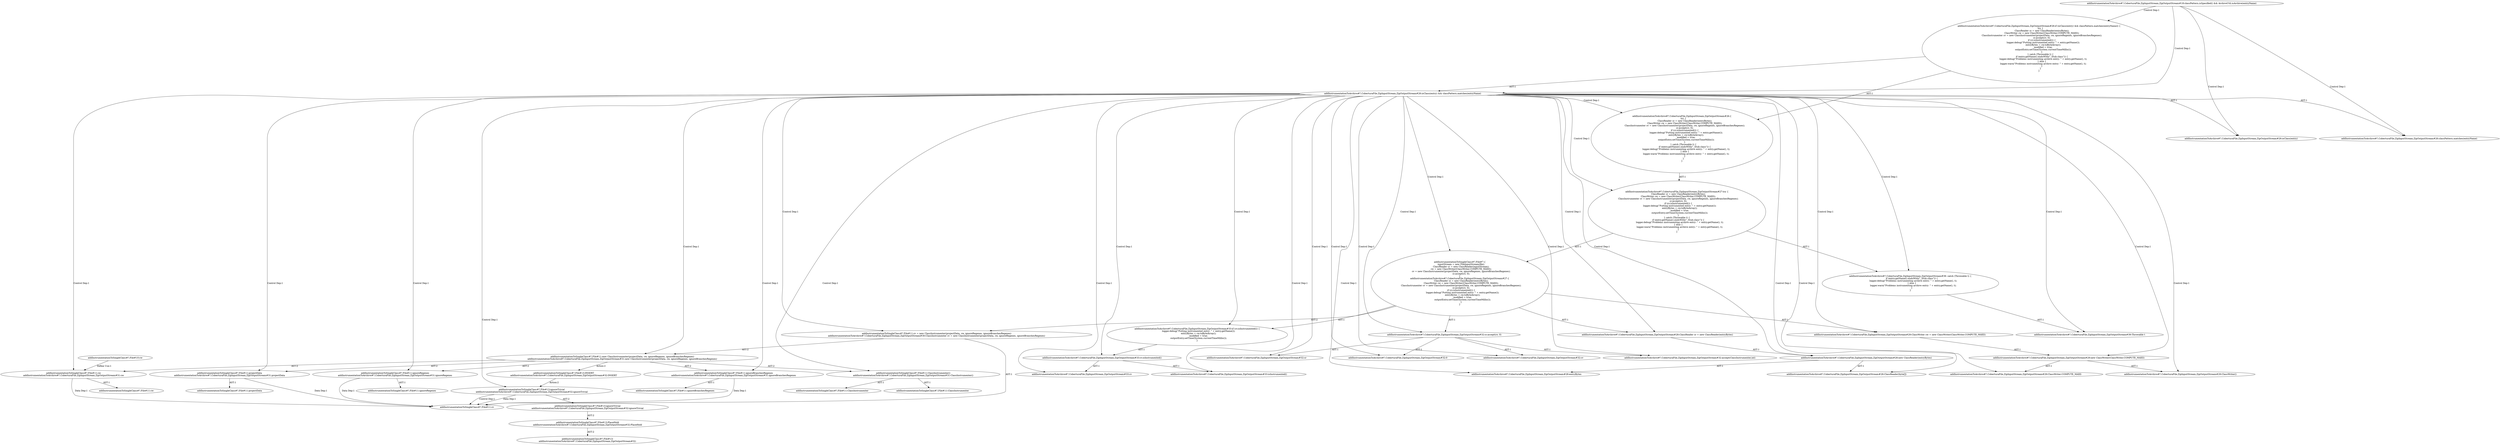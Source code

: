 digraph "Pattern" {
0 [label="addInstrumentationToSingleClass#?,File#13:INSERT
addInstrumentationToArchive#?,CoberturaFile,ZipInputStream,ZipOutputStream#32:INSERT" shape=ellipse]
1 [label="addInstrumentationToSingleClass#?,File#11:new ClassInstrumenter(projectData, cw, ignoreRegexes, ignoreBranchesRegexes)
addInstrumentationToArchive#?,CoberturaFile,ZipInputStream,ZipOutputStream#31:new ClassInstrumenter(projectData, cw, ignoreRegexes, ignoreBranchesRegexes)" shape=ellipse]
2 [label="addInstrumentationToSingleClass#?,File#11:cv = new ClassInstrumenter(projectData, cw, ignoreRegexes, ignoreBranchesRegexes)
addInstrumentationToArchive#?,CoberturaFile,ZipInputStream,ZipOutputStream#30:ClassInstrumenter cv = new ClassInstrumenter(projectData, cw, ignoreRegexes, ignoreBranchesRegexes)" shape=ellipse]
3 [label="addInstrumentationToSingleClass#?,File#7:\{
    inputStream = new FileInputStream(file);
    ClassReader cr = new ClassReader(inputStream);
    cw = new ClassWriter(ClassWriter.COMPUTE_MAXS);
    cv = new ClassInstrumenter(projectData, cw, ignoreRegexes, ignoreBranchesRegexes);
    cr.accept(cv, 0);
\}
addInstrumentationToArchive#?,CoberturaFile,ZipInputStream,ZipOutputStream#27:\{
    ClassReader cr = new ClassReader(entryBytes);
    ClassWriter cw = new ClassWriter(ClassWriter.COMPUTE_MAXS);
    ClassInstrumenter cv = new ClassInstrumenter(projectData, cw, ignoreRegexes, ignoreBranchesRegexes);
    cr.accept(cv, 0);
    if (cv.isInstrumented()) \{
        logger.debug(\"Putting instrumented entry: \" + entry.getName());
        entryBytes = cw.toByteArray();
        modified = true;
        outputEntry.setTime(System.currentTimeMillis());
    \}
\}" shape=ellipse]
4 [label="addInstrumentationToSingleClass#?,File#11:cv" shape=ellipse]
5 [label="addInstrumentationToSingleClass#?,File#13:ignoreTrivial
addInstrumentationToArchive#?,CoberturaFile,ZipInputStream,ZipOutputStream#32:ignoreTrivial" shape=ellipse]
6 [label="addInstrumentationToSingleClass#?,File#13:ignoreTrivial
addInstrumentationToArchive#?,CoberturaFile,ZipInputStream,ZipOutputStream#32:ignoreTrivial" shape=ellipse]
7 [label="addInstrumentationToSingleClass#?,File#13:PlaceHold
addInstrumentationToArchive#?,CoberturaFile,ZipInputStream,ZipOutputStream#32:PlaceHold" shape=ellipse]
8 [label="addInstrumentationToSingleClass#?,File#13:
addInstrumentationToArchive#?,CoberturaFile,ZipInputStream,ZipOutputStream#32:" shape=ellipse]
9 [label="addInstrumentationToSingleClass#?,File#11:ClassInstrumenter()
addInstrumentationToArchive#?,CoberturaFile,ZipInputStream,ZipOutputStream#31:ClassInstrumenter()" shape=ellipse]
10 [label="addInstrumentationToSingleClass#?,File#11:ClassInstrumenter" shape=ellipse]
11 [label="addInstrumentationToSingleClass#?,File#11:ClassInstrumenter" shape=ellipse]
12 [label="addInstrumentationToSingleClass#?,File#11:projectData
addInstrumentationToArchive#?,CoberturaFile,ZipInputStream,ZipOutputStream#31:projectData" shape=ellipse]
13 [label="addInstrumentationToSingleClass#?,File#11:projectData" shape=ellipse]
14 [label="addInstrumentationToSingleClass#?,File#11:cw
addInstrumentationToArchive#?,CoberturaFile,ZipInputStream,ZipOutputStream#31:cw" shape=ellipse]
15 [label="addInstrumentationToSingleClass#?,File#10:cw" shape=ellipse]
16 [label="addInstrumentationToSingleClass#?,File#11:cw" shape=ellipse]
17 [label="addInstrumentationToSingleClass#?,File#11:ignoreRegexes
addInstrumentationToArchive#?,CoberturaFile,ZipInputStream,ZipOutputStream#31:ignoreRegexes" shape=ellipse]
18 [label="addInstrumentationToSingleClass#?,File#11:ignoreRegexes" shape=ellipse]
19 [label="addInstrumentationToSingleClass#?,File#11:ignoreBranchesRegexes
addInstrumentationToArchive#?,CoberturaFile,ZipInputStream,ZipOutputStream#31:ignoreBranchesRegexes" shape=ellipse]
20 [label="addInstrumentationToSingleClass#?,File#11:ignoreBranchesRegexes" shape=ellipse]
21 [label="addInstrumentationToArchive#?,CoberturaFile,ZipInputStream,ZipOutputStream#26:if (isClass(entry) && classPattern.matches(entryName)) \{
    try \{
        ClassReader cr = new ClassReader(entryBytes);
        ClassWriter cw = new ClassWriter(ClassWriter.COMPUTE_MAXS);
        ClassInstrumenter cv = new ClassInstrumenter(projectData, cw, ignoreRegexes, ignoreBranchesRegexes);
        cr.accept(cv, 0);
        if (cv.isInstrumented()) \{
            logger.debug(\"Putting instrumented entry: \" + entry.getName());
            entryBytes = cw.toByteArray();
            modified = true;
            outputEntry.setTime(System.currentTimeMillis());
        \}
    \} catch (Throwable t) \{
        if (entry.getName().endsWith(\"_Stub.class\")) \{
            logger.debug(\"Problems instrumenting archive entry: \" + entry.getName(), t);
        \} else \{
            logger.warn(\"Problems instrumenting archive entry: \" + entry.getName(), t);
        \}
    \}
\}" shape=ellipse]
22 [label="addInstrumentationToArchive#?,CoberturaFile,ZipInputStream,ZipOutputStream#26:isClass(entry) && classPattern.matches(entryName)" shape=ellipse]
23 [label="addInstrumentationToArchive#?,CoberturaFile,ZipInputStream,ZipOutputStream#18:classPattern.isSpecified() && ArchiveUtil.isArchive(entryName)" shape=ellipse]
24 [label="addInstrumentationToArchive#?,CoberturaFile,ZipInputStream,ZipOutputStream#26:isClass(entry)" shape=ellipse]
25 [label="addInstrumentationToArchive#?,CoberturaFile,ZipInputStream,ZipOutputStream#33:cv" shape=ellipse]
26 [label="addInstrumentationToArchive#?,CoberturaFile,ZipInputStream,ZipOutputStream#26:classPattern.matches(entryName)" shape=ellipse]
27 [label="addInstrumentationToArchive#?,CoberturaFile,ZipInputStream,ZipOutputStream#26:\{
    try \{
        ClassReader cr = new ClassReader(entryBytes);
        ClassWriter cw = new ClassWriter(ClassWriter.COMPUTE_MAXS);
        ClassInstrumenter cv = new ClassInstrumenter(projectData, cw, ignoreRegexes, ignoreBranchesRegexes);
        cr.accept(cv, 0);
        if (cv.isInstrumented()) \{
            logger.debug(\"Putting instrumented entry: \" + entry.getName());
            entryBytes = cw.toByteArray();
            modified = true;
            outputEntry.setTime(System.currentTimeMillis());
        \}
    \} catch (Throwable t) \{
        if (entry.getName().endsWith(\"_Stub.class\")) \{
            logger.debug(\"Problems instrumenting archive entry: \" + entry.getName(), t);
        \} else \{
            logger.warn(\"Problems instrumenting archive entry: \" + entry.getName(), t);
        \}
    \}
\}" shape=ellipse]
28 [label="addInstrumentationToArchive#?,CoberturaFile,ZipInputStream,ZipOutputStream#27:try \{
    ClassReader cr = new ClassReader(entryBytes);
    ClassWriter cw = new ClassWriter(ClassWriter.COMPUTE_MAXS);
    ClassInstrumenter cv = new ClassInstrumenter(projectData, cw, ignoreRegexes, ignoreBranchesRegexes);
    cr.accept(cv, 0);
    if (cv.isInstrumented()) \{
        logger.debug(\"Putting instrumented entry: \" + entry.getName());
        entryBytes = cw.toByteArray();
        modified = true;
        outputEntry.setTime(System.currentTimeMillis());
    \}
\} catch (Throwable t) \{
    if (entry.getName().endsWith(\"_Stub.class\")) \{
        logger.debug(\"Problems instrumenting archive entry: \" + entry.getName(), t);
    \} else \{
        logger.warn(\"Problems instrumenting archive entry: \" + entry.getName(), t);
    \}
\}" shape=ellipse]
29 [label="addInstrumentationToArchive#?,CoberturaFile,ZipInputStream,ZipOutputStream#39: catch (Throwable t) \{
    if (entry.getName().endsWith(\"_Stub.class\")) \{
        logger.debug(\"Problems instrumenting archive entry: \" + entry.getName(), t);
    \} else \{
        logger.warn(\"Problems instrumenting archive entry: \" + entry.getName(), t);
    \}
\}" shape=ellipse]
30 [label="addInstrumentationToArchive#?,CoberturaFile,ZipInputStream,ZipOutputStream#28:new ClassReader(entryBytes)" shape=ellipse]
31 [label="addInstrumentationToArchive#?,CoberturaFile,ZipInputStream,ZipOutputStream#28:entryBytes" shape=ellipse]
32 [label="addInstrumentationToArchive#?,CoberturaFile,ZipInputStream,ZipOutputStream#33:if (cv.isInstrumented()) \{
    logger.debug(\"Putting instrumented entry: \" + entry.getName());
    entryBytes = cw.toByteArray();
    modified = true;
    outputEntry.setTime(System.currentTimeMillis());
\}" shape=ellipse]
33 [label="addInstrumentationToArchive#?,CoberturaFile,ZipInputStream,ZipOutputStream#32:cr.accept(cv, 0)" shape=ellipse]
34 [label="addInstrumentationToArchive#?,CoberturaFile,ZipInputStream,ZipOutputStream#32:cr" shape=ellipse]
35 [label="addInstrumentationToArchive#?,CoberturaFile,ZipInputStream,ZipOutputStream#29:new ClassWriter(ClassWriter.COMPUTE_MAXS)" shape=ellipse]
36 [label="addInstrumentationToArchive#?,CoberturaFile,ZipInputStream,ZipOutputStream#33:cv.isInstrumented()" shape=ellipse]
37 [label="addInstrumentationToArchive#?,CoberturaFile,ZipInputStream,ZipOutputStream#29:ClassWriter.COMPUTE_MAXS" shape=ellipse]
38 [label="addInstrumentationToArchive#?,CoberturaFile,ZipInputStream,ZipOutputStream#32:0" shape=ellipse]
39 [label="addInstrumentationToArchive#?,CoberturaFile,ZipInputStream,ZipOutputStream#32:cv" shape=ellipse]
40 [label="addInstrumentationToArchive#?,CoberturaFile,ZipInputStream,ZipOutputStream#33:isInstrumented()" shape=ellipse]
41 [label="addInstrumentationToArchive#?,CoberturaFile,ZipInputStream,ZipOutputStream#28:ClassReader(byte[])" shape=ellipse]
42 [label="addInstrumentationToArchive#?,CoberturaFile,ZipInputStream,ZipOutputStream#29:ClassWriter()" shape=ellipse]
43 [label="addInstrumentationToArchive#?,CoberturaFile,ZipInputStream,ZipOutputStream#32:accept(ClassInstrumenter,int)" shape=ellipse]
44 [label="addInstrumentationToArchive#?,CoberturaFile,ZipInputStream,ZipOutputStream#28:ClassReader cr = new ClassReader(entryBytes)" shape=ellipse]
45 [label="addInstrumentationToArchive#?,CoberturaFile,ZipInputStream,ZipOutputStream#29:ClassWriter cw = new ClassWriter(ClassWriter.COMPUTE_MAXS)" shape=ellipse]
46 [label="addInstrumentationToArchive#?,CoberturaFile,ZipInputStream,ZipOutputStream#39:Throwable t" shape=ellipse]
0 -> 5 [label="Action:2"];
1 -> 0 [label="Action:2"];
1 -> 9 [label="AST:2"];
1 -> 12 [label="AST:2"];
1 -> 14 [label="AST:2"];
1 -> 17 [label="AST:2"];
1 -> 19 [label="AST:2"];
2 -> 1 [label="AST:2"];
2 -> 4 [label="AST:1"];
3 -> 2 [label="AST:2"];
3 -> 32 [label="AST:1"];
3 -> 33 [label="AST:1"];
3 -> 44 [label="AST:1"];
3 -> 45 [label="AST:1"];
5 -> 4 [label="Data Dep:1"];
5 -> 4 [label="Control Dep:1"];
5 -> 6 [label="AST:2"];
6 -> 7 [label="AST:2"];
7 -> 8 [label="AST:2"];
9 -> 10 [label="AST:1"];
9 -> 11 [label="AST:1"];
12 -> 4 [label="Data Dep:1"];
12 -> 13 [label="AST:1"];
14 -> 4 [label="Data Dep:1"];
14 -> 16 [label="AST:1"];
15 -> 14 [label="Define Use:1"];
17 -> 4 [label="Data Dep:1"];
17 -> 18 [label="AST:1"];
19 -> 4 [label="Data Dep:1"];
19 -> 20 [label="AST:1"];
21 -> 22 [label="AST:1"];
21 -> 27 [label="AST:1"];
22 -> 24 [label="AST:1"];
22 -> 26 [label="AST:1"];
22 -> 27 [label="Control Dep:1"];
22 -> 28 [label="Control Dep:1"];
22 -> 3 [label="Control Dep:1"];
22 -> 44 [label="Control Dep:1"];
22 -> 30 [label="Control Dep:1"];
22 -> 41 [label="Control Dep:1"];
22 -> 31 [label="Control Dep:1"];
22 -> 45 [label="Control Dep:1"];
22 -> 35 [label="Control Dep:1"];
22 -> 42 [label="Control Dep:1"];
22 -> 37 [label="Control Dep:1"];
22 -> 2 [label="Control Dep:1"];
22 -> 1 [label="Control Dep:1"];
22 -> 9 [label="Control Dep:1"];
22 -> 12 [label="Control Dep:1"];
22 -> 14 [label="Control Dep:1"];
22 -> 17 [label="Control Dep:1"];
22 -> 19 [label="Control Dep:1"];
22 -> 33 [label="Control Dep:1"];
22 -> 43 [label="Control Dep:1"];
22 -> 34 [label="Control Dep:1"];
22 -> 39 [label="Control Dep:1"];
22 -> 38 [label="Control Dep:1"];
22 -> 32 [label="Control Dep:1"];
22 -> 36 [label="Control Dep:1"];
22 -> 40 [label="Control Dep:1"];
22 -> 25 [label="Control Dep:1"];
22 -> 29 [label="Control Dep:1"];
22 -> 46 [label="Control Dep:1"];
22 -> 5 [label="Control Dep:1"];
23 -> 21 [label="Control Dep:1"];
23 -> 22 [label="Control Dep:1"];
23 -> 24 [label="Control Dep:1"];
23 -> 26 [label="Control Dep:1"];
27 -> 28 [label="AST:1"];
28 -> 3 [label="AST:1"];
28 -> 29 [label="AST:1"];
29 -> 46 [label="AST:1"];
30 -> 41 [label="AST:1"];
30 -> 31 [label="AST:1"];
32 -> 36 [label="AST:1"];
33 -> 34 [label="AST:1"];
33 -> 43 [label="AST:1"];
33 -> 39 [label="AST:1"];
33 -> 38 [label="AST:1"];
35 -> 42 [label="AST:1"];
35 -> 37 [label="AST:1"];
36 -> 25 [label="AST:1"];
36 -> 40 [label="AST:1"];
44 -> 30 [label="AST:1"];
45 -> 35 [label="AST:1"];
}